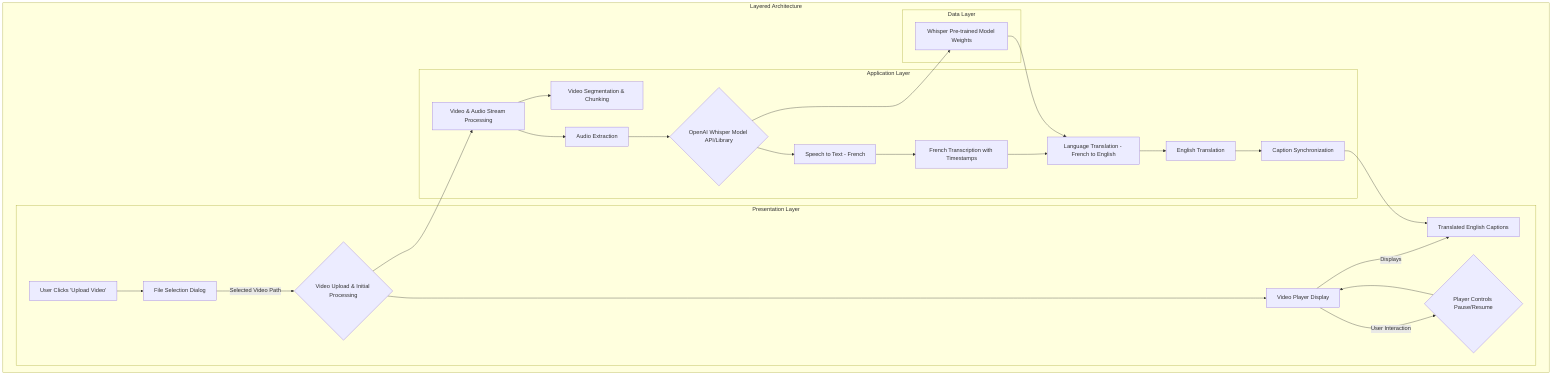 graph TD;
    subgraph Layered Architecture;
        subgraph Presentation Layer;
            A[User Clicks 'Upload Video'] --> B[File Selection Dialog];
            B -- Selected Video Path --> C{Video Upload & Initial Processing};
            C --> D[Video Player Display];
            D -- Displays --> E[Translated English Captions];
            D -- User Interaction --> F{Player Controls Pause/Resume};
            F --> D;
        end;

        subgraph Application Layer;
            C --> G[Video & Audio Stream Processing];
            G --> H[Video Segmentation & Chunking];
            G --> I[Audio Extraction];
            I --> J{OpenAI Whisper Model API/Library};
            J --> O[Speech to Text - French];
            O --> K[French Transcription with Timestamps];
            K --> P[Language Translation - French to English];
            P --> L[English Translation];
            L --> M[Caption Synchronization];
            M --> E;
        end;

        subgraph Data Layer;
            J --> N[Whisper Pre-trained Model Weights];
            N --> P;
        end;
    end;